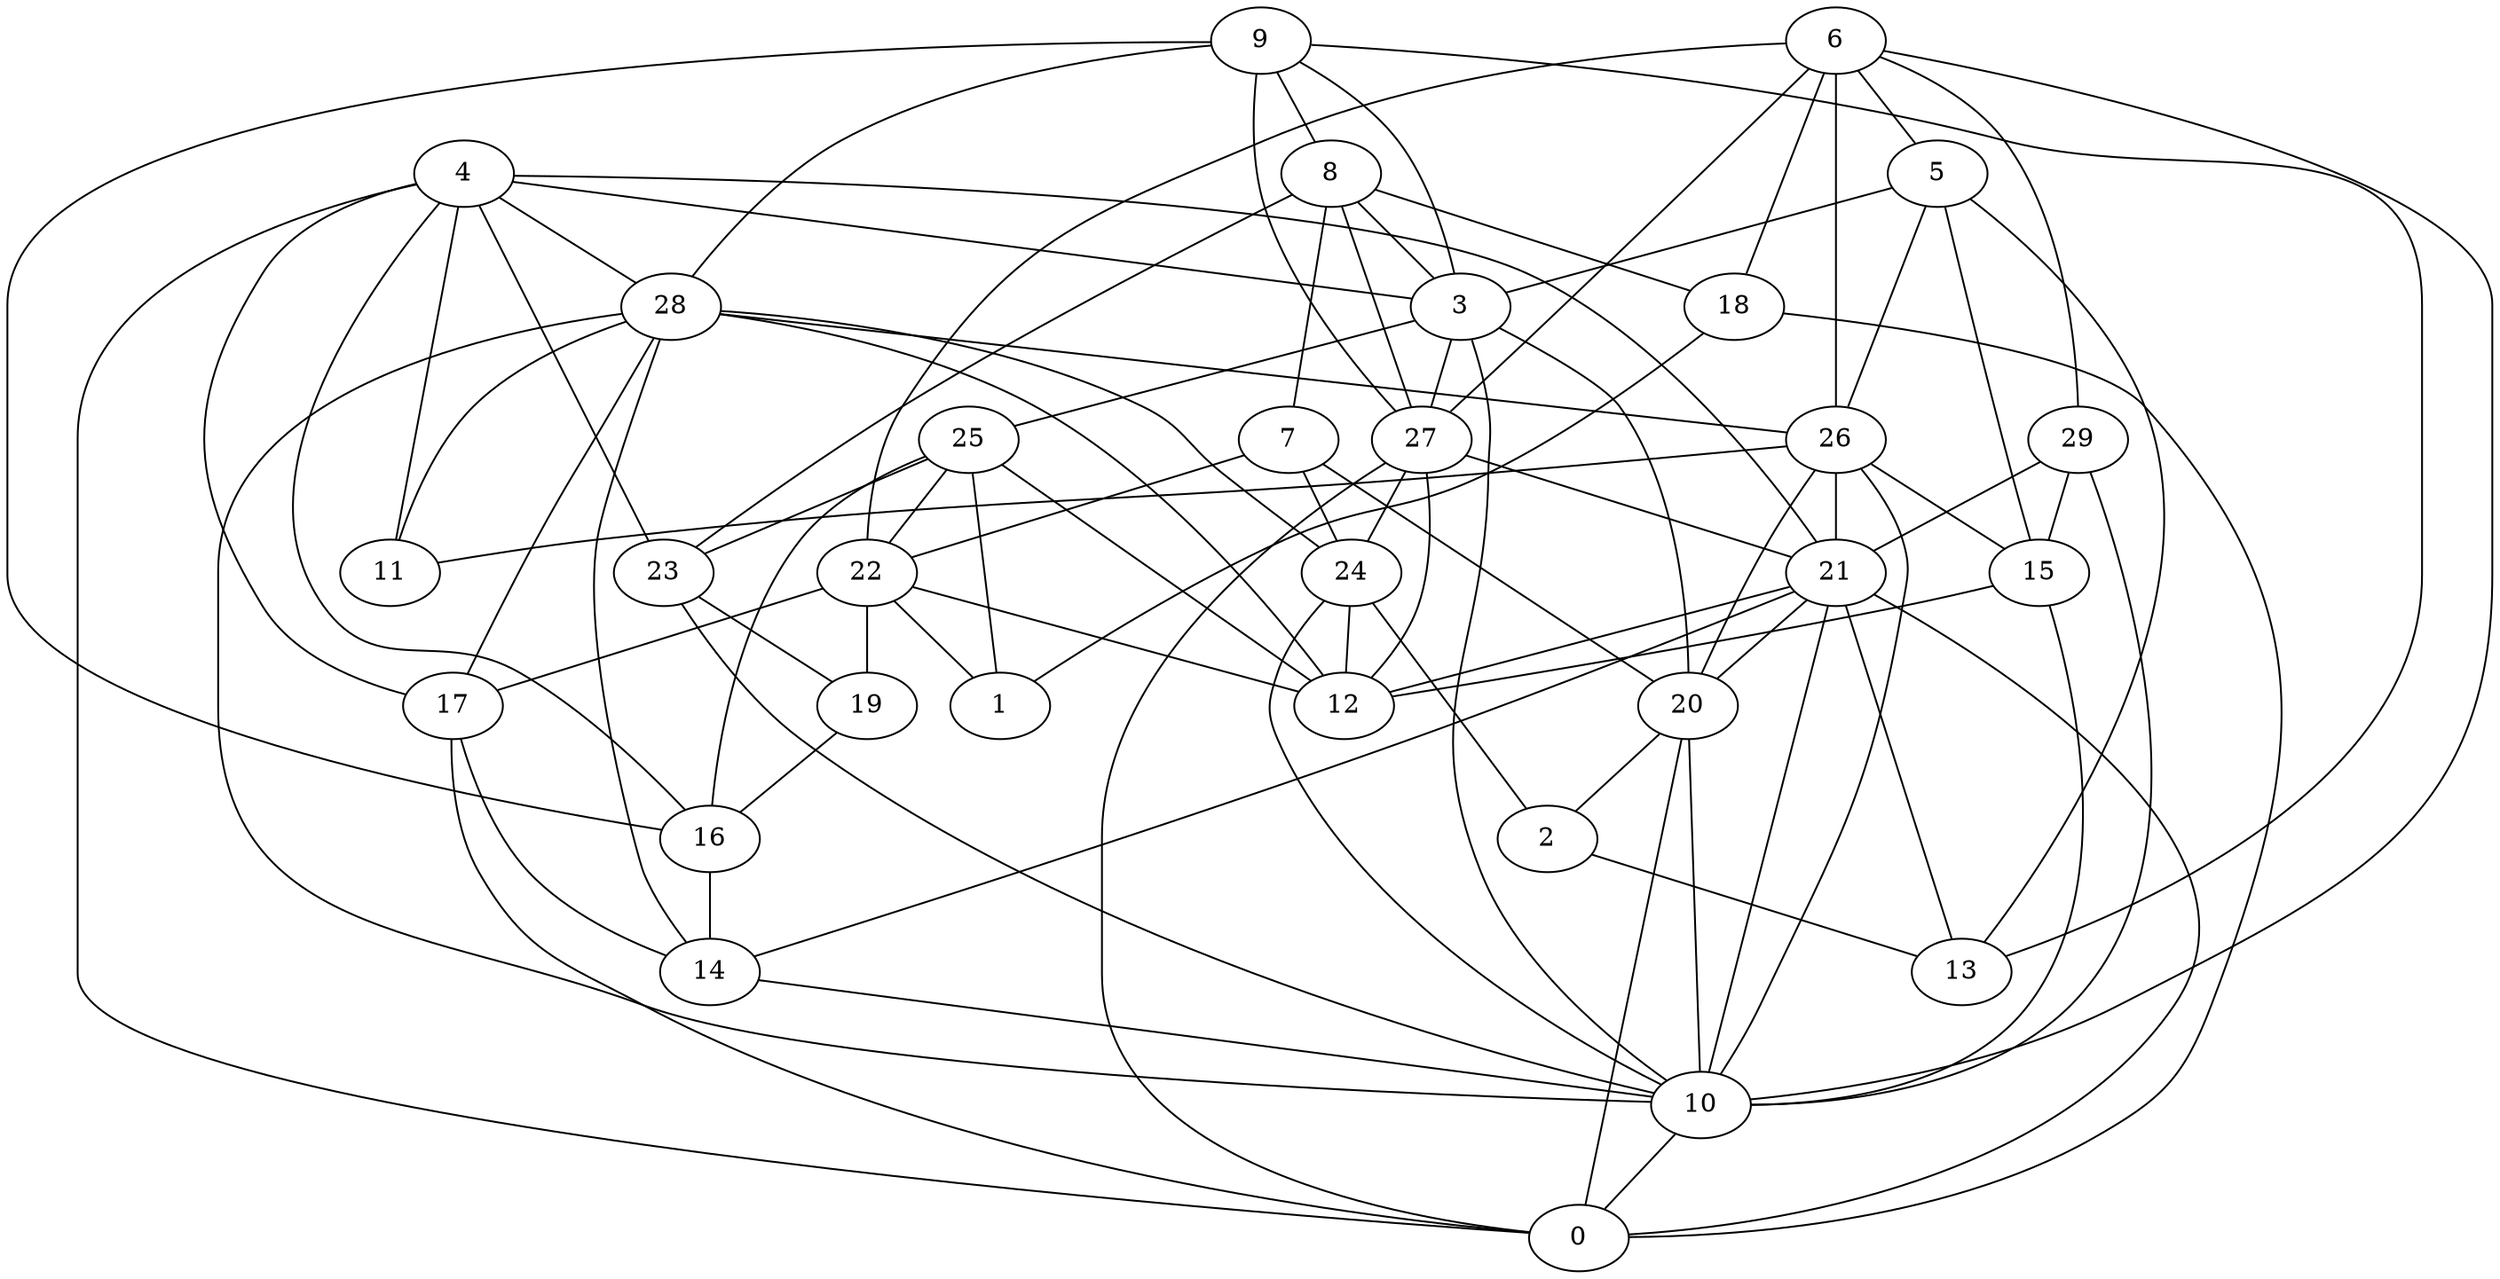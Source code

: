 digraph GG_graph {

subgraph G_graph {
edge [color = black]
"4" -> "16" [dir = none]
"4" -> "23" [dir = none]
"4" -> "3" [dir = none]
"4" -> "21" [dir = none]
"4" -> "11" [dir = none]
"4" -> "28" [dir = none]
"4" -> "17" [dir = none]
"22" -> "12" [dir = none]
"22" -> "17" [dir = none]
"22" -> "1" [dir = none]
"22" -> "19" [dir = none]
"9" -> "8" [dir = none]
"9" -> "16" [dir = none]
"9" -> "27" [dir = none]
"9" -> "28" [dir = none]
"9" -> "3" [dir = none]
"9" -> "13" [dir = none]
"26" -> "20" [dir = none]
"26" -> "11" [dir = none]
"26" -> "21" [dir = none]
"26" -> "10" [dir = none]
"26" -> "15" [dir = none]
"14" -> "10" [dir = none]
"15" -> "10" [dir = none]
"15" -> "12" [dir = none]
"29" -> "10" [dir = none]
"29" -> "15" [dir = none]
"29" -> "21" [dir = none]
"27" -> "0" [dir = none]
"27" -> "21" [dir = none]
"27" -> "24" [dir = none]
"27" -> "12" [dir = none]
"17" -> "0" [dir = none]
"17" -> "14" [dir = none]
"28" -> "14" [dir = none]
"28" -> "17" [dir = none]
"28" -> "12" [dir = none]
"28" -> "26" [dir = none]
"28" -> "10" [dir = none]
"28" -> "11" [dir = none]
"28" -> "24" [dir = none]
"10" -> "0" [dir = none]
"7" -> "22" [dir = none]
"7" -> "24" [dir = none]
"7" -> "20" [dir = none]
"23" -> "19" [dir = none]
"23" -> "10" [dir = none]
"21" -> "13" [dir = none]
"21" -> "0" [dir = none]
"21" -> "10" [dir = none]
"21" -> "12" [dir = none]
"21" -> "20" [dir = none]
"21" -> "14" [dir = none]
"20" -> "10" [dir = none]
"20" -> "0" [dir = none]
"20" -> "2" [dir = none]
"24" -> "2" [dir = none]
"24" -> "12" [dir = none]
"24" -> "10" [dir = none]
"16" -> "14" [dir = none]
"25" -> "16" [dir = none]
"25" -> "1" [dir = none]
"25" -> "22" [dir = none]
"25" -> "23" [dir = none]
"25" -> "12" [dir = none]
"2" -> "13" [dir = none]
"3" -> "20" [dir = none]
"3" -> "10" [dir = none]
"3" -> "27" [dir = none]
"3" -> "25" [dir = none]
"6" -> "22" [dir = none]
"6" -> "26" [dir = none]
"6" -> "10" [dir = none]
"6" -> "29" [dir = none]
"6" -> "18" [dir = none]
"19" -> "16" [dir = none]
"5" -> "15" [dir = none]
"5" -> "13" [dir = none]
"5" -> "26" [dir = none]
"5" -> "3" [dir = none]
"18" -> "1" [dir = none]
"18" -> "0" [dir = none]
"8" -> "23" [dir = none]
"8" -> "7" [dir = none]
"8" -> "18" [dir = none]
"8" -> "3" [dir = none]
"8" -> "27" [dir = none]
"6" -> "27" [dir = none]
"4" -> "0" [dir = none]
"6" -> "5" [dir = none]
}

}
